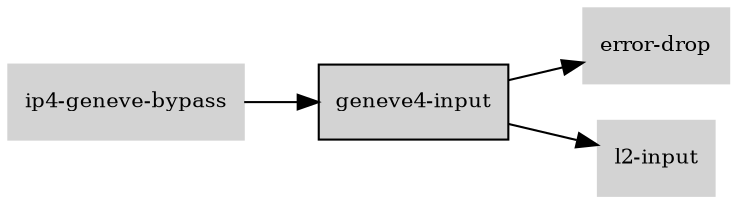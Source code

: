 digraph "geneve4_input_subgraph" {
  rankdir=LR;
  node [shape=box, style=filled, fontsize=10, color=lightgray, fontcolor=black, fillcolor=lightgray];
  "geneve4-input" [color=black, fontcolor=black, fillcolor=lightgray];
  edge [fontsize=8];
  "geneve4-input" -> "error-drop";
  "geneve4-input" -> "l2-input";
  "ip4-geneve-bypass" -> "geneve4-input";
}
